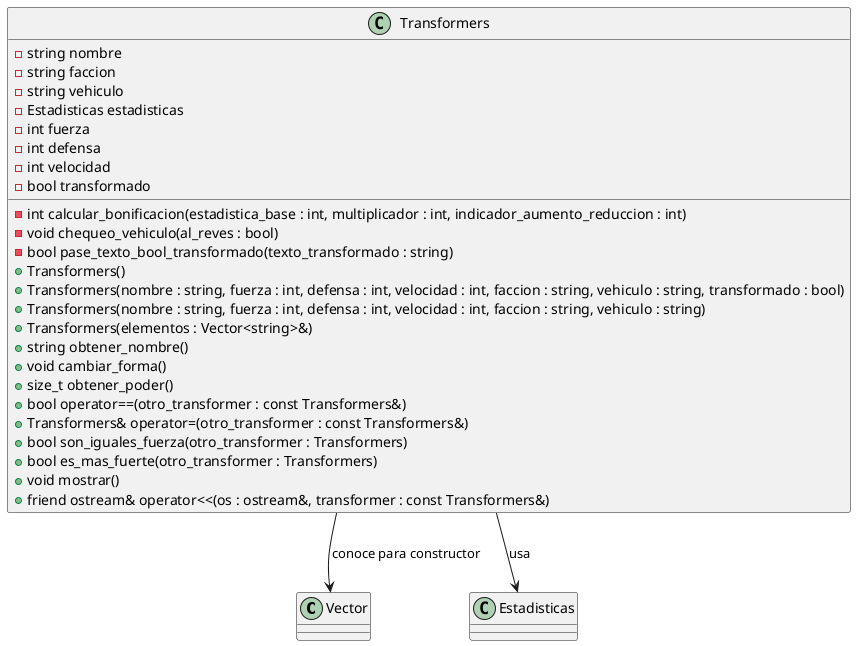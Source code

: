 @startuml
'https://plantuml.com/class-diagram
class Vector
class Estadisticas

class Transformers {
    - string nombre
    - string faccion
    - string vehiculo
    - Estadisticas estadisticas
    - int fuerza
    - int defensa
    - int velocidad
    - bool transformado
    - int calcular_bonificacion(estadistica_base : int, multiplicador : int, indicador_aumento_reduccion : int)
    - void chequeo_vehiculo(al_reves : bool)
    - bool pase_texto_bool_transformado(texto_transformado : string)
    + Transformers()
    + Transformers(nombre : string, fuerza : int, defensa : int, velocidad : int, faccion : string, vehiculo : string, transformado : bool)
    + Transformers(nombre : string, fuerza : int, defensa : int, velocidad : int, faccion : string, vehiculo : string)
    + Transformers(elementos : Vector<string>&)
    + string obtener_nombre()
    + void cambiar_forma()
    + size_t obtener_poder()
    + bool operator==(otro_transformer : const Transformers&)
    + Transformers& operator=(otro_transformer : const Transformers&)
    + bool son_iguales_fuerza(otro_transformer : Transformers)
    + bool es_mas_fuerte(otro_transformer : Transformers)
    + void mostrar()
    + friend ostream& operator<<(os : ostream&, transformer : const Transformers&)
}

' Relaciones
Transformers --> Vector : "conoce para constructor"
Transformers --> Estadisticas : "usa"
@enduml